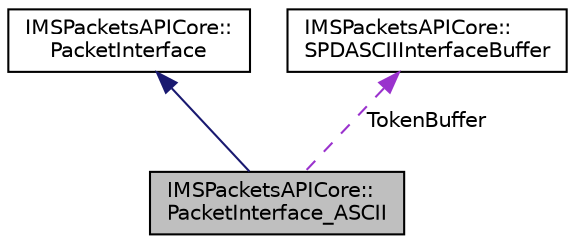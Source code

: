 digraph "IMSPacketsAPICore::PacketInterface_ASCII"
{
 // LATEX_PDF_SIZE
  edge [fontname="Helvetica",fontsize="10",labelfontname="Helvetica",labelfontsize="10"];
  node [fontname="Helvetica",fontsize="10",shape=record];
  Node1 [label="IMSPacketsAPICore::\lPacketInterface_ASCII",height=0.2,width=0.4,color="black", fillcolor="grey75", style="filled", fontcolor="black",tooltip="API Node ASCII Interface for HDR_Packets."];
  Node2 -> Node1 [dir="back",color="midnightblue",fontsize="10",style="solid",fontname="Helvetica"];
  Node2 [label="IMSPacketsAPICore::\lPacketInterface",height=0.2,width=0.4,color="black", fillcolor="white", style="filled",URL="$class_i_m_s_packets_a_p_i_core_1_1_packet_interface.html",tooltip="An Abstraction of the serial interface connecting two api nodes."];
  Node3 -> Node1 [dir="back",color="darkorchid3",fontsize="10",style="dashed",label=" TokenBuffer" ,fontname="Helvetica"];
  Node3 [label="IMSPacketsAPICore::\lSPDASCIIInterfaceBuffer",height=0.2,width=0.4,color="black", fillcolor="white", style="filled",URL="$class_i_m_s_packets_a_p_i_core_1_1_s_p_d_a_s_c_i_i_interface_buffer.html",tooltip="class for string token buffers"];
}
